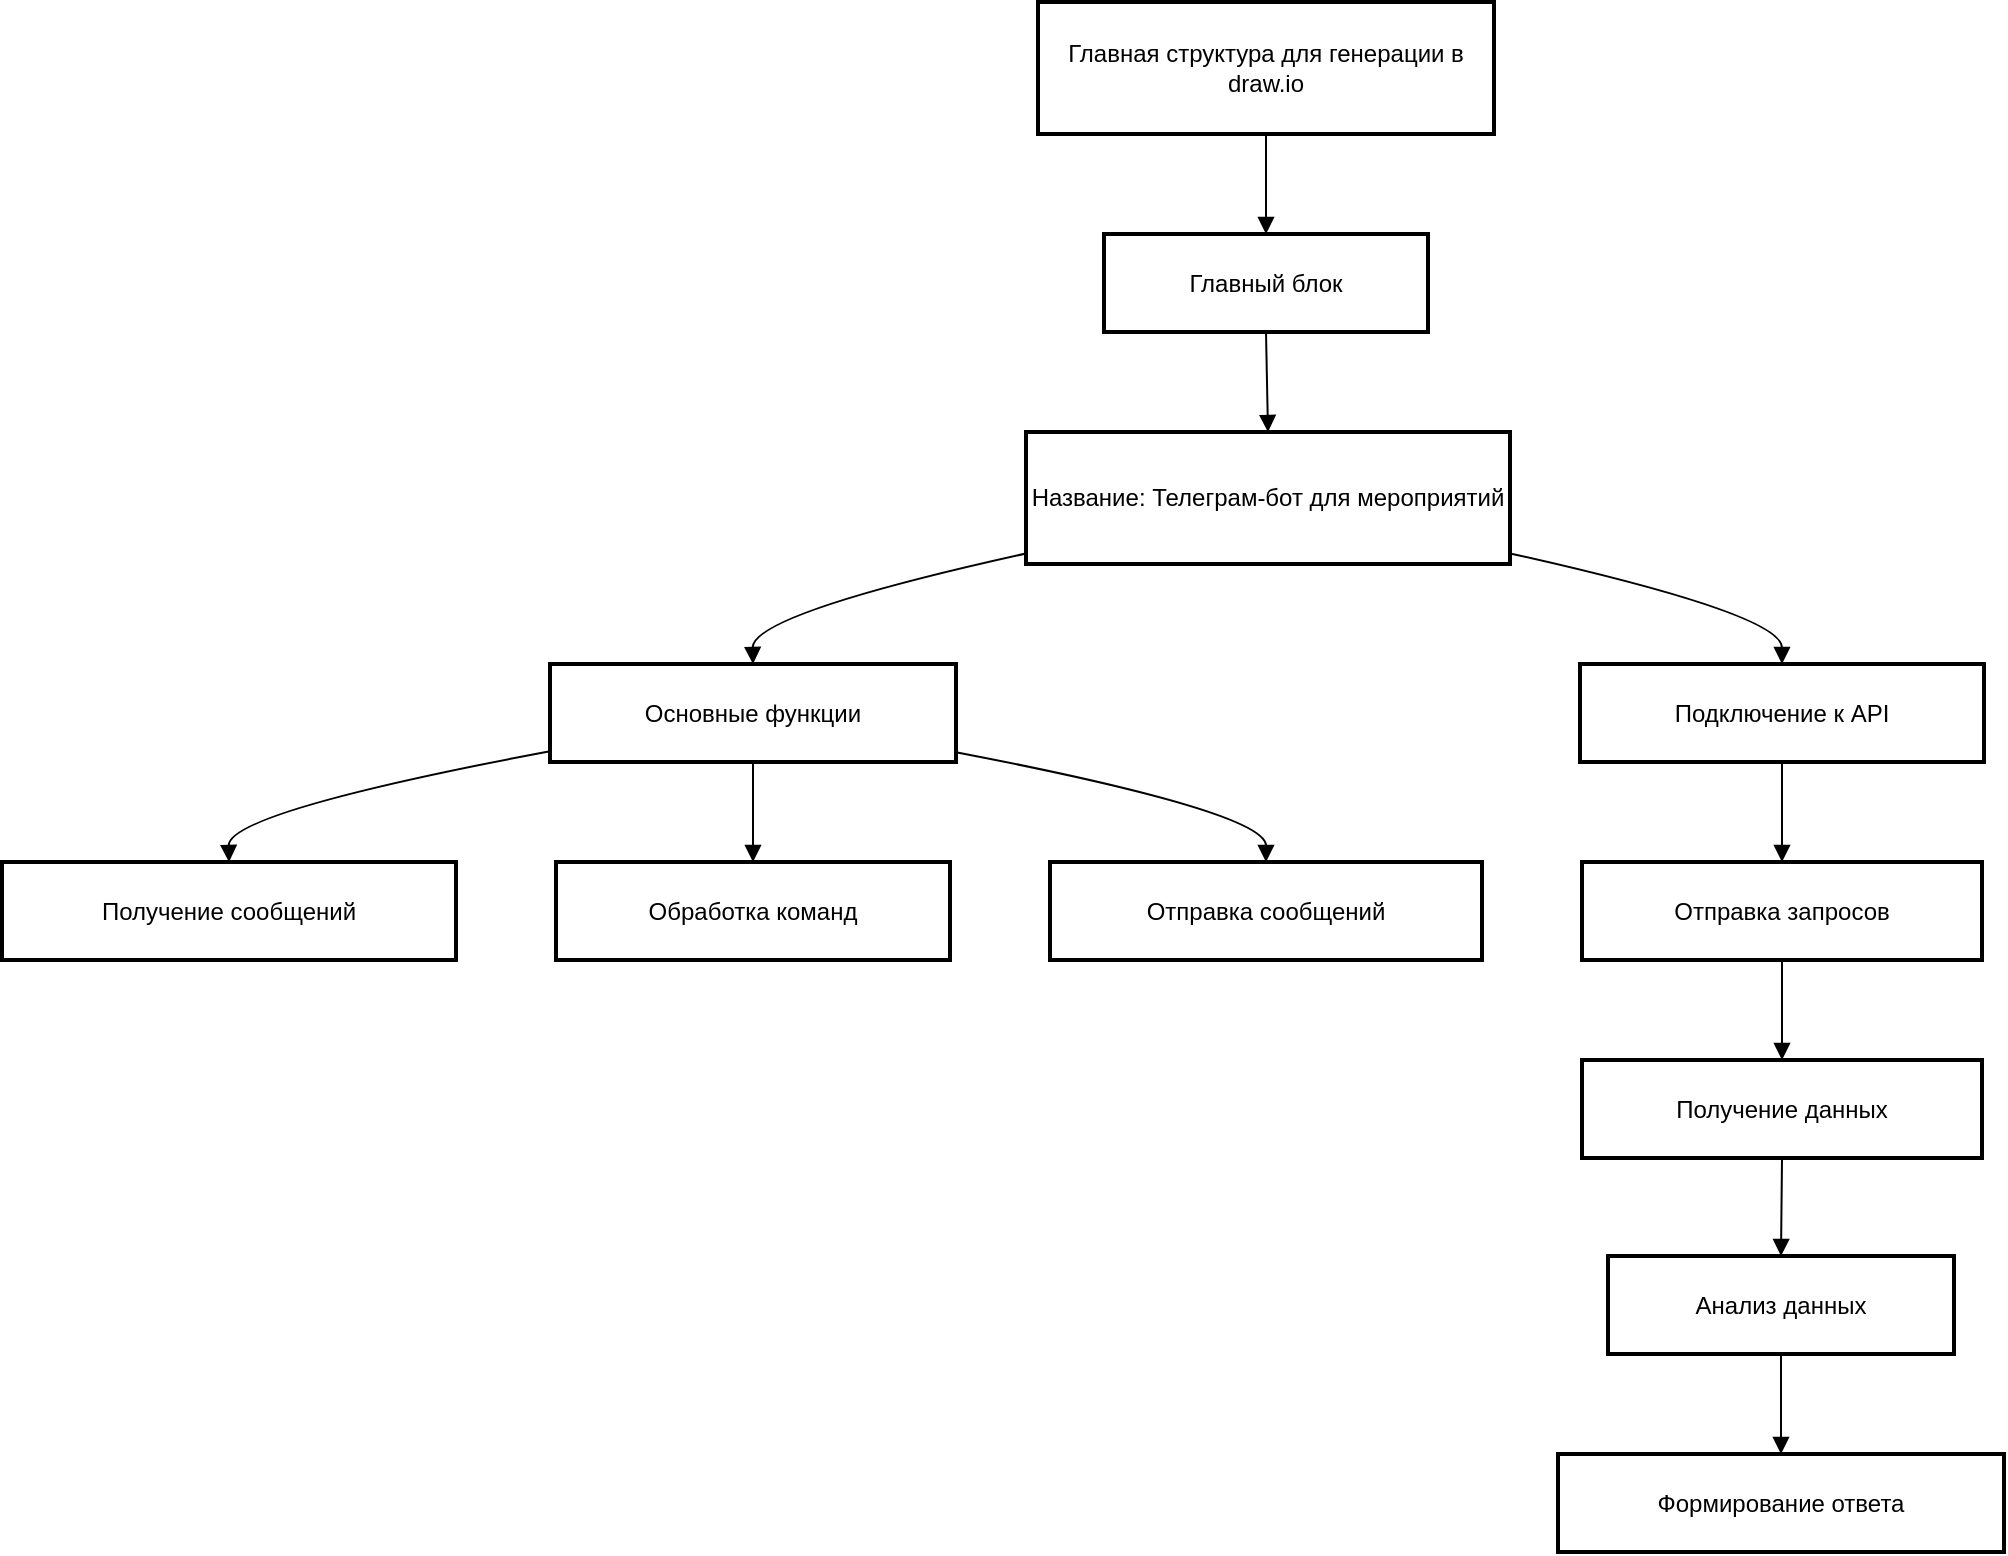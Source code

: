<mxfile version="24.8.0">
  <diagram name="Страница — 1" id="8T59aZzdlq0bHginbcaN">
    <mxGraphModel>
      <root>
        <mxCell id="0" />
        <mxCell id="1" parent="0" />
        <mxCell id="2" value="Главная структура для генерации в draw.io" style="whiteSpace=wrap;strokeWidth=2;" vertex="1" parent="1">
          <mxGeometry x="526" y="8" width="228" height="66" as="geometry" />
        </mxCell>
        <mxCell id="3" value="Главный блок" style="whiteSpace=wrap;strokeWidth=2;" vertex="1" parent="1">
          <mxGeometry x="559" y="124" width="162" height="49" as="geometry" />
        </mxCell>
        <mxCell id="4" value="Название: Телеграм-бот для мероприятий" style="whiteSpace=wrap;strokeWidth=2;" vertex="1" parent="1">
          <mxGeometry x="520" y="223" width="242" height="66" as="geometry" />
        </mxCell>
        <mxCell id="5" value="Основные функции" style="whiteSpace=wrap;strokeWidth=2;" vertex="1" parent="1">
          <mxGeometry x="282" y="339" width="203" height="49" as="geometry" />
        </mxCell>
        <mxCell id="6" value="Получение сообщений" style="whiteSpace=wrap;strokeWidth=2;" vertex="1" parent="1">
          <mxGeometry x="8" y="438" width="227" height="49" as="geometry" />
        </mxCell>
        <mxCell id="7" value="Обработка команд" style="whiteSpace=wrap;strokeWidth=2;" vertex="1" parent="1">
          <mxGeometry x="285" y="438" width="197" height="49" as="geometry" />
        </mxCell>
        <mxCell id="8" value="Отправка сообщений" style="whiteSpace=wrap;strokeWidth=2;" vertex="1" parent="1">
          <mxGeometry x="532" y="438" width="216" height="49" as="geometry" />
        </mxCell>
        <mxCell id="9" value="Подключение к API" style="whiteSpace=wrap;strokeWidth=2;" vertex="1" parent="1">
          <mxGeometry x="797" y="339" width="202" height="49" as="geometry" />
        </mxCell>
        <mxCell id="10" value="Отправка запросов" style="whiteSpace=wrap;strokeWidth=2;" vertex="1" parent="1">
          <mxGeometry x="798" y="438" width="200" height="49" as="geometry" />
        </mxCell>
        <mxCell id="11" value="Получение данных" style="whiteSpace=wrap;strokeWidth=2;" vertex="1" parent="1">
          <mxGeometry x="798" y="537" width="200" height="49" as="geometry" />
        </mxCell>
        <mxCell id="12" value="Анализ данных" style="whiteSpace=wrap;strokeWidth=2;" vertex="1" parent="1">
          <mxGeometry x="811" y="635" width="173" height="49" as="geometry" />
        </mxCell>
        <mxCell id="13" value="Формирование ответа" style="whiteSpace=wrap;strokeWidth=2;" vertex="1" parent="1">
          <mxGeometry x="786" y="734" width="223" height="49" as="geometry" />
        </mxCell>
        <mxCell id="14" value="" style="curved=1;startArrow=none;endArrow=block;exitX=0.5;exitY=1;entryX=0.5;entryY=0.01;" edge="1" parent="1" source="2" target="3">
          <mxGeometry relative="1" as="geometry">
            <Array as="points" />
          </mxGeometry>
        </mxCell>
        <mxCell id="15" value="" style="curved=1;startArrow=none;endArrow=block;exitX=0.5;exitY=1;entryX=0.5;entryY=0;" edge="1" parent="1" source="3" target="4">
          <mxGeometry relative="1" as="geometry">
            <Array as="points" />
          </mxGeometry>
        </mxCell>
        <mxCell id="16" value="" style="curved=1;startArrow=none;endArrow=block;exitX=0;exitY=0.92;entryX=0.5;entryY=0;" edge="1" parent="1" source="4" target="5">
          <mxGeometry relative="1" as="geometry">
            <Array as="points">
              <mxPoint x="383" y="314" />
            </Array>
          </mxGeometry>
        </mxCell>
        <mxCell id="17" value="" style="curved=1;startArrow=none;endArrow=block;exitX=0;exitY=0.89;entryX=0.5;entryY=0;" edge="1" parent="1" source="5" target="6">
          <mxGeometry relative="1" as="geometry">
            <Array as="points">
              <mxPoint x="121" y="413" />
            </Array>
          </mxGeometry>
        </mxCell>
        <mxCell id="18" value="" style="curved=1;startArrow=none;endArrow=block;exitX=0.5;exitY=1;entryX=0.5;entryY=0;" edge="1" parent="1" source="5" target="7">
          <mxGeometry relative="1" as="geometry">
            <Array as="points" />
          </mxGeometry>
        </mxCell>
        <mxCell id="19" value="" style="curved=1;startArrow=none;endArrow=block;exitX=1;exitY=0.9;entryX=0.5;entryY=0;" edge="1" parent="1" source="5" target="8">
          <mxGeometry relative="1" as="geometry">
            <Array as="points">
              <mxPoint x="640" y="413" />
            </Array>
          </mxGeometry>
        </mxCell>
        <mxCell id="20" value="" style="curved=1;startArrow=none;endArrow=block;exitX=1;exitY=0.92;entryX=0.5;entryY=0;" edge="1" parent="1" source="4" target="9">
          <mxGeometry relative="1" as="geometry">
            <Array as="points">
              <mxPoint x="898" y="314" />
            </Array>
          </mxGeometry>
        </mxCell>
        <mxCell id="21" value="" style="curved=1;startArrow=none;endArrow=block;exitX=0.5;exitY=1;entryX=0.5;entryY=0;" edge="1" parent="1" source="9" target="10">
          <mxGeometry relative="1" as="geometry">
            <Array as="points" />
          </mxGeometry>
        </mxCell>
        <mxCell id="22" value="" style="curved=1;startArrow=none;endArrow=block;exitX=0.5;exitY=0.99;entryX=0.5;entryY=-0.01;" edge="1" parent="1" source="10" target="11">
          <mxGeometry relative="1" as="geometry">
            <Array as="points" />
          </mxGeometry>
        </mxCell>
        <mxCell id="23" value="" style="curved=1;startArrow=none;endArrow=block;exitX=0.5;exitY=0.98;entryX=0.5;entryY=0;" edge="1" parent="1" source="11" target="12">
          <mxGeometry relative="1" as="geometry">
            <Array as="points" />
          </mxGeometry>
        </mxCell>
        <mxCell id="24" value="" style="curved=1;startArrow=none;endArrow=block;exitX=0.5;exitY=1;entryX=0.5;entryY=0;" edge="1" parent="1" source="12" target="13">
          <mxGeometry relative="1" as="geometry">
            <Array as="points" />
          </mxGeometry>
        </mxCell>
      </root>
    </mxGraphModel>
  </diagram>
</mxfile>
